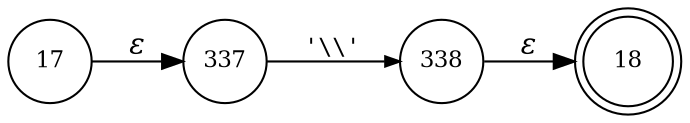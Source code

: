 digraph ATN {
rankdir=LR;
s18[fontsize=11, label="18", shape=doublecircle, fixedsize=true, width=.6];
s17[fontsize=11,label="17", shape=circle, fixedsize=true, width=.55, peripheries=1];
s337[fontsize=11,label="337", shape=circle, fixedsize=true, width=.55, peripheries=1];
s338[fontsize=11,label="338", shape=circle, fixedsize=true, width=.55, peripheries=1];
s17 -> s337 [fontname="Times-Italic", label="&epsilon;"];
s337 -> s338 [fontsize=11, fontname="Courier", arrowsize=.7, label = "'\\\\'", arrowhead = normal];
s338 -> s18 [fontname="Times-Italic", label="&epsilon;"];
}